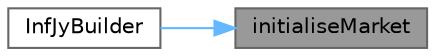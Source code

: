 digraph "initialiseMarket"
{
 // INTERACTIVE_SVG=YES
 // LATEX_PDF_SIZE
  bgcolor="transparent";
  edge [fontname=Helvetica,fontsize=10,labelfontname=Helvetica,labelfontsize=10];
  node [fontname=Helvetica,fontsize=10,shape=box,height=0.2,width=0.4];
  rankdir="RL";
  Node1 [label="initialiseMarket",height=0.2,width=0.4,color="gray40", fillcolor="grey60", style="filled", fontcolor="black",tooltip="Attempt to initialise market data members that may be needed for building calibration instruments."];
  Node1 -> Node2 [dir="back",color="steelblue1",style="solid"];
  Node2 [label="InfJyBuilder",height=0.2,width=0.4,color="grey40", fillcolor="white", style="filled",URL="$classore_1_1data_1_1_inf_jy_builder.html#aad12b32f1cc6f20235515935c229ce3e",tooltip=" "];
}
